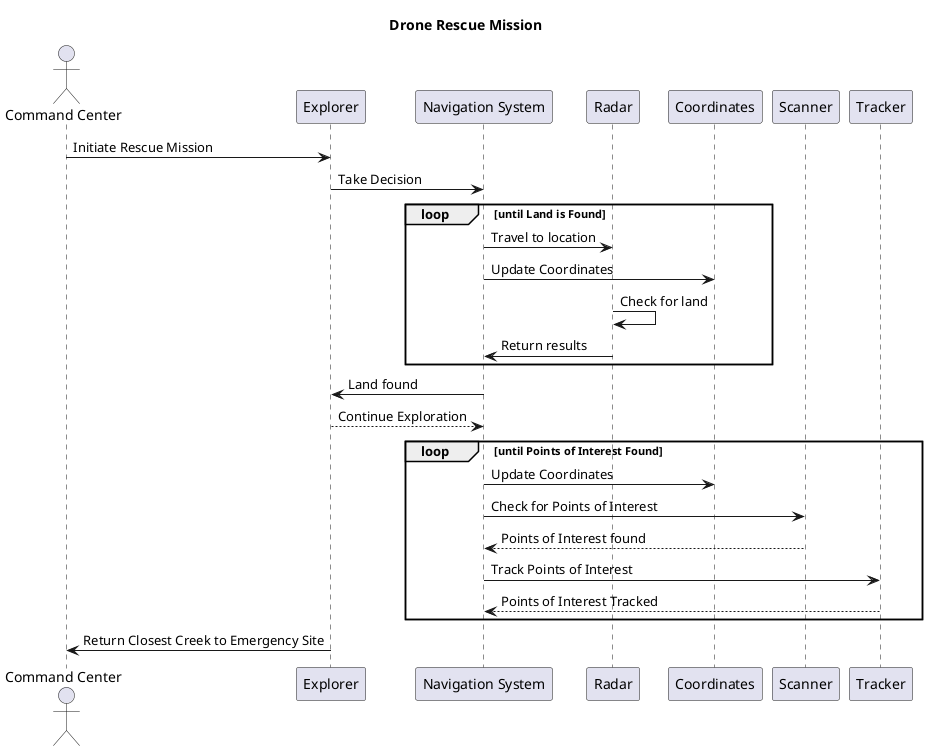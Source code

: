 @startuml
title Drone Rescue Mission

actor CommandCenter as "Command Center"
participant Explorer as "Explorer"
participant NavigationSystem as "Navigation System"
participant Radar as "Radar"
participant Coordinates as "Coordinates"
participant Scanner as "Scanner"
participant Tracker as "Tracker"


CommandCenter -> Explorer: Initiate Rescue Mission
Explorer -> NavigationSystem: Take Decision

loop until Land is Found
    NavigationSystem -> Radar: Travel to location
    NavigationSystem -> Coordinates: Update Coordinates
    Radar -> Radar: Check for land
    Radar -> NavigationSystem: Return results
end
NavigationSystem -> Explorer: Land found
Explorer --> NavigationSystem: Continue Exploration
loop until Points of Interest Found
    NavigationSystem -> Coordinates: Update Coordinates
    NavigationSystem -> Scanner: Check for Points of Interest
    Scanner --> NavigationSystem: Points of Interest found
    NavigationSystem -> Tracker: Track Points of Interest
    Tracker --> NavigationSystem: Points of Interest Tracked
end
Explorer -> CommandCenter: Return Closest Creek to Emergency Site
@enduml

